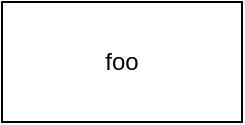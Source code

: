 <mxfile version="12.4.3" type="github" pages="1">
  <diagram id="nLdwmsUy1QxRBy6SKyqZ" name="Page-1">
    <mxGraphModel dx="946" dy="558" grid="1" gridSize="10" guides="1" tooltips="1" connect="1" arrows="1" fold="1" page="1" pageScale="1" pageWidth="850" pageHeight="1100" math="0" shadow="0">
      <root>
        <mxCell id="0"/>
        <mxCell id="1" parent="0"/>
        <mxCell id="b476c7xAuL_KTm4WzOJk-1" value="foo" style="rounded=0;whiteSpace=wrap;html=1;" vertex="1" parent="1">
          <mxGeometry x="300" y="170" width="120" height="60" as="geometry"/>
        </mxCell>
      </root>
    </mxGraphModel>
  </diagram>
</mxfile>
